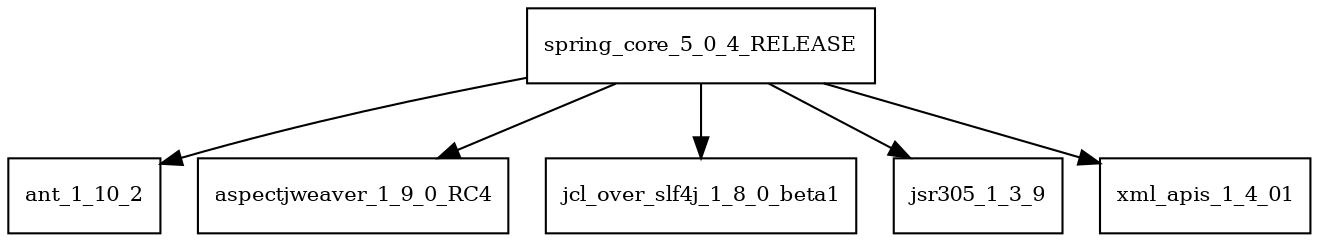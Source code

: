 digraph spring_core_5_0_4_RELEASE_dependencies {
  node [shape = box, fontsize=10.0];
  spring_core_5_0_4_RELEASE -> ant_1_10_2;
  spring_core_5_0_4_RELEASE -> aspectjweaver_1_9_0_RC4;
  spring_core_5_0_4_RELEASE -> jcl_over_slf4j_1_8_0_beta1;
  spring_core_5_0_4_RELEASE -> jsr305_1_3_9;
  spring_core_5_0_4_RELEASE -> xml_apis_1_4_01;
}
